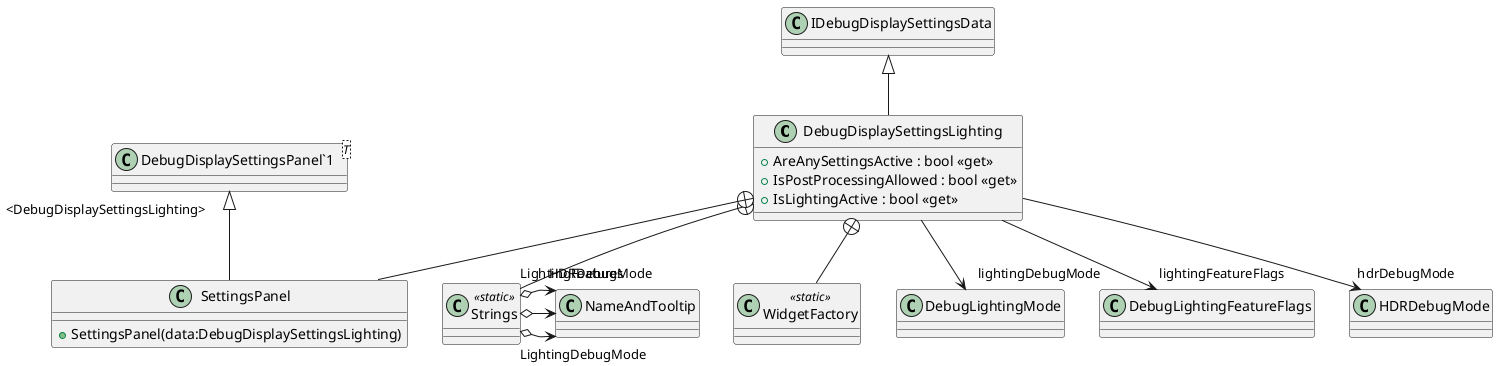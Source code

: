 @startuml
class DebugDisplaySettingsLighting {
    + AreAnySettingsActive : bool <<get>>
    + IsPostProcessingAllowed : bool <<get>>
    + IsLightingActive : bool <<get>>
}
class Strings <<static>> {
}
class WidgetFactory <<static>> {
}
class SettingsPanel {
    + SettingsPanel(data:DebugDisplaySettingsLighting)
}
class "DebugDisplaySettingsPanel`1"<T> {
}
IDebugDisplaySettingsData <|-- DebugDisplaySettingsLighting
DebugDisplaySettingsLighting --> "lightingDebugMode" DebugLightingMode
DebugDisplaySettingsLighting --> "lightingFeatureFlags" DebugLightingFeatureFlags
DebugDisplaySettingsLighting --> "hdrDebugMode" HDRDebugMode
DebugDisplaySettingsLighting +-- Strings
Strings o-> "LightingDebugMode" NameAndTooltip
Strings o-> "LightingFeatures" NameAndTooltip
Strings o-> "HDRDebugMode" NameAndTooltip
DebugDisplaySettingsLighting +-- WidgetFactory
DebugDisplaySettingsLighting +-- SettingsPanel
"DebugDisplaySettingsPanel`1" "<DebugDisplaySettingsLighting>" <|-- SettingsPanel
@enduml

